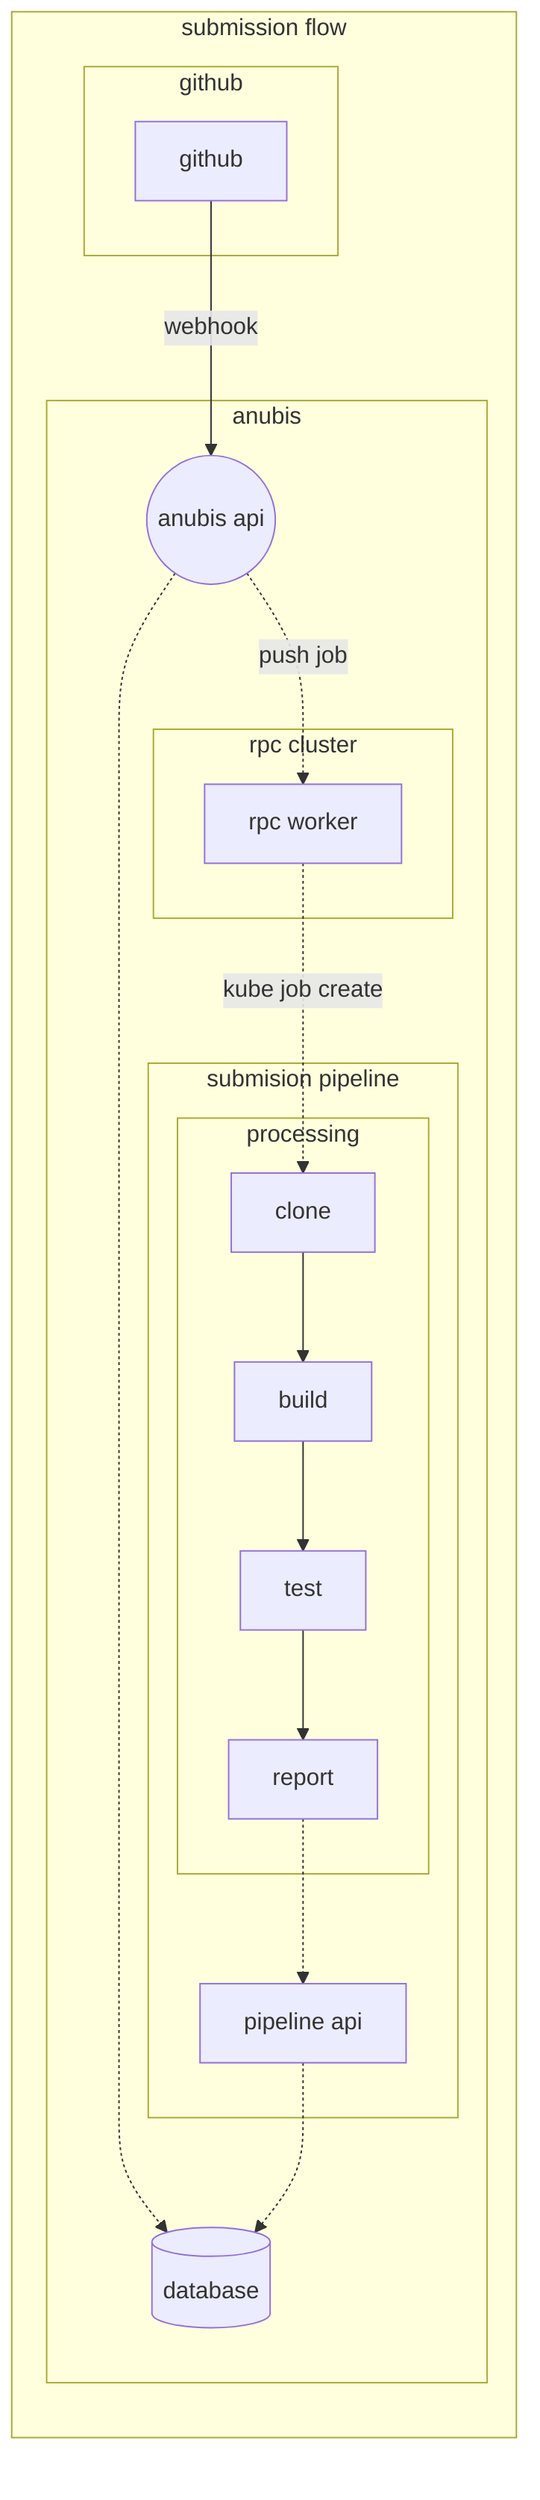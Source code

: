 graph LR
    subgraph submission_flow[submission flow]

    subgraph githubg[github]
        github
    end

    subgraph anubisg[anubis]

        api((anubis api))
        db[(database)]

        subgraph rpcc[rpc cluster]
            rpcw[rpc worker]
        end

        subgraph submissionp [submision pipeline]
            subgraph submission [processing]
                clone --> build --> test --> report
            end
            pipeapi[pipeline api]
        end

    end

    github --> |webhook| api
    api -.-> |push job| rpcw
    api -.-> db
    rpcw -.-> |kube job create| clone
    report -.-> pipeapi
    pipeapi -.-> db
    end